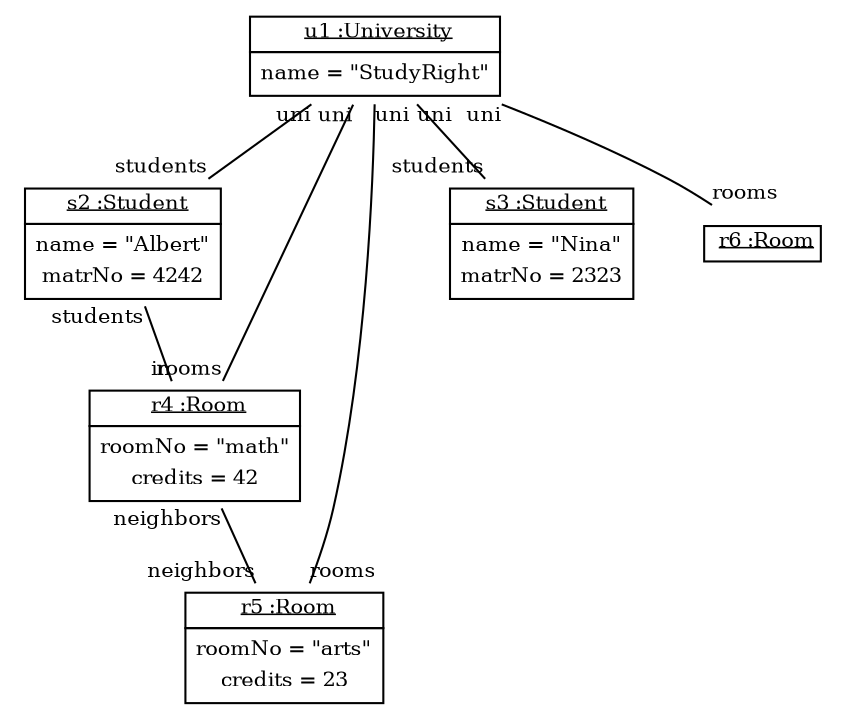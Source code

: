graph ObjectDiagram {
   node [shape = none, fontsize = 10];
   edge [fontsize = 10];
   compound=true;

u1 [label=<<table border='0' cellborder='1' cellspacing='0'> <tr> <td> <u>u1 :University</u></td></tr><tr><td><table border='0' cellborder='0' cellspacing='0'><tr><td>name = "StudyRight"</td></tr></table></td></tr></table>>];
s2 [label=<<table border='0' cellborder='1' cellspacing='0'> <tr> <td> <u>s2 :Student</u></td></tr><tr><td><table border='0' cellborder='0' cellspacing='0'><tr><td>name = "Albert"</td></tr><tr><td>matrNo = 4242</td></tr></table></td></tr></table>>];
r4 [label=<<table border='0' cellborder='1' cellspacing='0'> <tr> <td> <u>r4 :Room</u></td></tr><tr><td><table border='0' cellborder='0' cellspacing='0'><tr><td>roomNo = "math"</td></tr><tr><td>credits = 42</td></tr></table></td></tr></table>>];
r5 [label=<<table border='0' cellborder='1' cellspacing='0'> <tr> <td> <u>r5 :Room</u></td></tr><tr><td><table border='0' cellborder='0' cellspacing='0'><tr><td>roomNo = "arts"</td></tr><tr><td>credits = 23</td></tr></table></td></tr></table>>];
s3 [label=<<table border='0' cellborder='1' cellspacing='0'> <tr> <td> <u>s3 :Student</u></td></tr><tr><td><table border='0' cellborder='0' cellspacing='0'><tr><td>name = "Nina"</td></tr><tr><td>matrNo = 2323</td></tr></table></td></tr></table>>];
r6 [label=<<table border='0' cellborder='1' cellspacing='0'> <tr> <td> <u>r6 :Room</u></td></tr></table>>];

u1 -- s2 [headlabel = "students" taillabel = "uni"];
u1 -- s3 [headlabel = "students" taillabel = "uni"];
u1 -- r4 [headlabel = "rooms" taillabel = "uni"];
u1 -- r5 [headlabel = "rooms" taillabel = "uni"];
u1 -- r6 [headlabel = "rooms" taillabel = "uni"];
s2 -- r4 [headlabel = "in" taillabel = "students"];
r4 -- r5 [headlabel = "neighbors" taillabel = "neighbors"];
}
